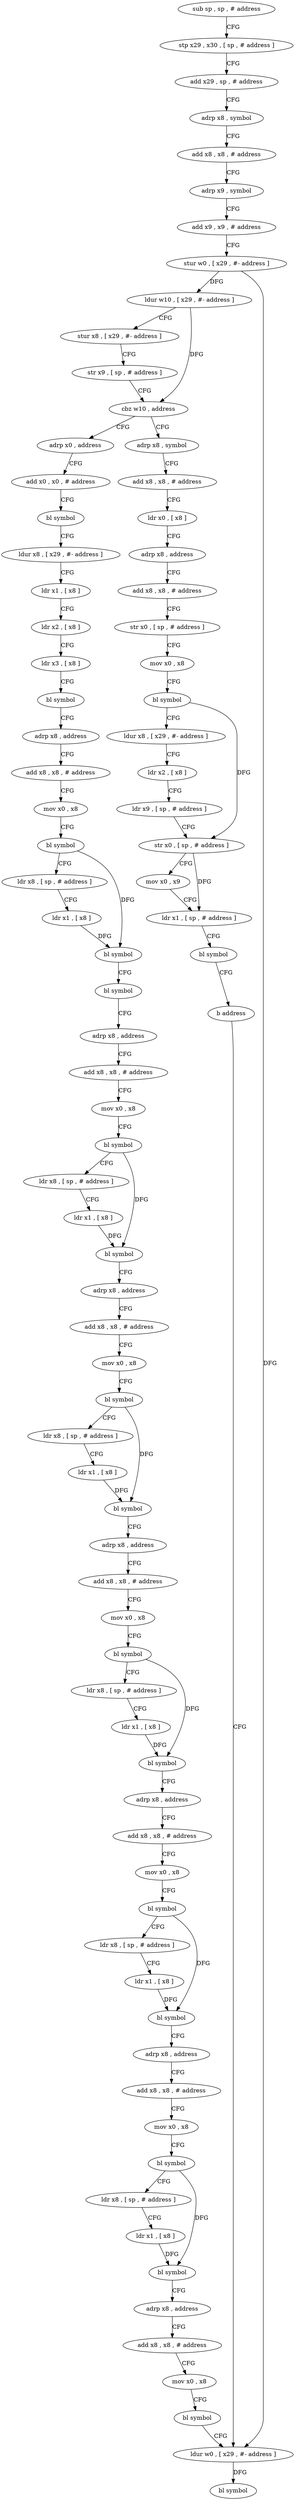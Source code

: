 digraph "func" {
"4200252" [label = "sub sp , sp , # address" ]
"4200256" [label = "stp x29 , x30 , [ sp , # address ]" ]
"4200260" [label = "add x29 , sp , # address" ]
"4200264" [label = "adrp x8 , symbol" ]
"4200268" [label = "add x8 , x8 , # address" ]
"4200272" [label = "adrp x9 , symbol" ]
"4200276" [label = "add x9 , x9 , # address" ]
"4200280" [label = "stur w0 , [ x29 , #- address ]" ]
"4200284" [label = "ldur w10 , [ x29 , #- address ]" ]
"4200288" [label = "stur x8 , [ x29 , #- address ]" ]
"4200292" [label = "str x9 , [ sp , # address ]" ]
"4200296" [label = "cbz w10 , address" ]
"4200364" [label = "adrp x0 , address" ]
"4200300" [label = "adrp x8 , symbol" ]
"4200368" [label = "add x0 , x0 , # address" ]
"4200372" [label = "bl symbol" ]
"4200376" [label = "ldur x8 , [ x29 , #- address ]" ]
"4200380" [label = "ldr x1 , [ x8 ]" ]
"4200384" [label = "ldr x2 , [ x8 ]" ]
"4200388" [label = "ldr x3 , [ x8 ]" ]
"4200392" [label = "bl symbol" ]
"4200396" [label = "adrp x8 , address" ]
"4200400" [label = "add x8 , x8 , # address" ]
"4200404" [label = "mov x0 , x8" ]
"4200408" [label = "bl symbol" ]
"4200412" [label = "ldr x8 , [ sp , # address ]" ]
"4200416" [label = "ldr x1 , [ x8 ]" ]
"4200420" [label = "bl symbol" ]
"4200424" [label = "bl symbol" ]
"4200428" [label = "adrp x8 , address" ]
"4200432" [label = "add x8 , x8 , # address" ]
"4200436" [label = "mov x0 , x8" ]
"4200440" [label = "bl symbol" ]
"4200444" [label = "ldr x8 , [ sp , # address ]" ]
"4200448" [label = "ldr x1 , [ x8 ]" ]
"4200452" [label = "bl symbol" ]
"4200456" [label = "adrp x8 , address" ]
"4200460" [label = "add x8 , x8 , # address" ]
"4200464" [label = "mov x0 , x8" ]
"4200468" [label = "bl symbol" ]
"4200472" [label = "ldr x8 , [ sp , # address ]" ]
"4200476" [label = "ldr x1 , [ x8 ]" ]
"4200480" [label = "bl symbol" ]
"4200484" [label = "adrp x8 , address" ]
"4200488" [label = "add x8 , x8 , # address" ]
"4200492" [label = "mov x0 , x8" ]
"4200496" [label = "bl symbol" ]
"4200500" [label = "ldr x8 , [ sp , # address ]" ]
"4200504" [label = "ldr x1 , [ x8 ]" ]
"4200508" [label = "bl symbol" ]
"4200512" [label = "adrp x8 , address" ]
"4200516" [label = "add x8 , x8 , # address" ]
"4200520" [label = "mov x0 , x8" ]
"4200524" [label = "bl symbol" ]
"4200528" [label = "ldr x8 , [ sp , # address ]" ]
"4200532" [label = "ldr x1 , [ x8 ]" ]
"4200536" [label = "bl symbol" ]
"4200540" [label = "adrp x8 , address" ]
"4200544" [label = "add x8 , x8 , # address" ]
"4200548" [label = "mov x0 , x8" ]
"4200552" [label = "bl symbol" ]
"4200556" [label = "ldr x8 , [ sp , # address ]" ]
"4200560" [label = "ldr x1 , [ x8 ]" ]
"4200564" [label = "bl symbol" ]
"4200568" [label = "adrp x8 , address" ]
"4200572" [label = "add x8 , x8 , # address" ]
"4200576" [label = "mov x0 , x8" ]
"4200580" [label = "bl symbol" ]
"4200584" [label = "ldur w0 , [ x29 , #- address ]" ]
"4200304" [label = "add x8 , x8 , # address" ]
"4200308" [label = "ldr x0 , [ x8 ]" ]
"4200312" [label = "adrp x8 , address" ]
"4200316" [label = "add x8 , x8 , # address" ]
"4200320" [label = "str x0 , [ sp , # address ]" ]
"4200324" [label = "mov x0 , x8" ]
"4200328" [label = "bl symbol" ]
"4200332" [label = "ldur x8 , [ x29 , #- address ]" ]
"4200336" [label = "ldr x2 , [ x8 ]" ]
"4200340" [label = "ldr x9 , [ sp , # address ]" ]
"4200344" [label = "str x0 , [ sp , # address ]" ]
"4200348" [label = "mov x0 , x9" ]
"4200352" [label = "ldr x1 , [ sp , # address ]" ]
"4200356" [label = "bl symbol" ]
"4200360" [label = "b address" ]
"4200588" [label = "bl symbol" ]
"4200252" -> "4200256" [ label = "CFG" ]
"4200256" -> "4200260" [ label = "CFG" ]
"4200260" -> "4200264" [ label = "CFG" ]
"4200264" -> "4200268" [ label = "CFG" ]
"4200268" -> "4200272" [ label = "CFG" ]
"4200272" -> "4200276" [ label = "CFG" ]
"4200276" -> "4200280" [ label = "CFG" ]
"4200280" -> "4200284" [ label = "DFG" ]
"4200280" -> "4200584" [ label = "DFG" ]
"4200284" -> "4200288" [ label = "CFG" ]
"4200284" -> "4200296" [ label = "DFG" ]
"4200288" -> "4200292" [ label = "CFG" ]
"4200292" -> "4200296" [ label = "CFG" ]
"4200296" -> "4200364" [ label = "CFG" ]
"4200296" -> "4200300" [ label = "CFG" ]
"4200364" -> "4200368" [ label = "CFG" ]
"4200300" -> "4200304" [ label = "CFG" ]
"4200368" -> "4200372" [ label = "CFG" ]
"4200372" -> "4200376" [ label = "CFG" ]
"4200376" -> "4200380" [ label = "CFG" ]
"4200380" -> "4200384" [ label = "CFG" ]
"4200384" -> "4200388" [ label = "CFG" ]
"4200388" -> "4200392" [ label = "CFG" ]
"4200392" -> "4200396" [ label = "CFG" ]
"4200396" -> "4200400" [ label = "CFG" ]
"4200400" -> "4200404" [ label = "CFG" ]
"4200404" -> "4200408" [ label = "CFG" ]
"4200408" -> "4200412" [ label = "CFG" ]
"4200408" -> "4200420" [ label = "DFG" ]
"4200412" -> "4200416" [ label = "CFG" ]
"4200416" -> "4200420" [ label = "DFG" ]
"4200420" -> "4200424" [ label = "CFG" ]
"4200424" -> "4200428" [ label = "CFG" ]
"4200428" -> "4200432" [ label = "CFG" ]
"4200432" -> "4200436" [ label = "CFG" ]
"4200436" -> "4200440" [ label = "CFG" ]
"4200440" -> "4200444" [ label = "CFG" ]
"4200440" -> "4200452" [ label = "DFG" ]
"4200444" -> "4200448" [ label = "CFG" ]
"4200448" -> "4200452" [ label = "DFG" ]
"4200452" -> "4200456" [ label = "CFG" ]
"4200456" -> "4200460" [ label = "CFG" ]
"4200460" -> "4200464" [ label = "CFG" ]
"4200464" -> "4200468" [ label = "CFG" ]
"4200468" -> "4200472" [ label = "CFG" ]
"4200468" -> "4200480" [ label = "DFG" ]
"4200472" -> "4200476" [ label = "CFG" ]
"4200476" -> "4200480" [ label = "DFG" ]
"4200480" -> "4200484" [ label = "CFG" ]
"4200484" -> "4200488" [ label = "CFG" ]
"4200488" -> "4200492" [ label = "CFG" ]
"4200492" -> "4200496" [ label = "CFG" ]
"4200496" -> "4200500" [ label = "CFG" ]
"4200496" -> "4200508" [ label = "DFG" ]
"4200500" -> "4200504" [ label = "CFG" ]
"4200504" -> "4200508" [ label = "DFG" ]
"4200508" -> "4200512" [ label = "CFG" ]
"4200512" -> "4200516" [ label = "CFG" ]
"4200516" -> "4200520" [ label = "CFG" ]
"4200520" -> "4200524" [ label = "CFG" ]
"4200524" -> "4200528" [ label = "CFG" ]
"4200524" -> "4200536" [ label = "DFG" ]
"4200528" -> "4200532" [ label = "CFG" ]
"4200532" -> "4200536" [ label = "DFG" ]
"4200536" -> "4200540" [ label = "CFG" ]
"4200540" -> "4200544" [ label = "CFG" ]
"4200544" -> "4200548" [ label = "CFG" ]
"4200548" -> "4200552" [ label = "CFG" ]
"4200552" -> "4200556" [ label = "CFG" ]
"4200552" -> "4200564" [ label = "DFG" ]
"4200556" -> "4200560" [ label = "CFG" ]
"4200560" -> "4200564" [ label = "DFG" ]
"4200564" -> "4200568" [ label = "CFG" ]
"4200568" -> "4200572" [ label = "CFG" ]
"4200572" -> "4200576" [ label = "CFG" ]
"4200576" -> "4200580" [ label = "CFG" ]
"4200580" -> "4200584" [ label = "CFG" ]
"4200584" -> "4200588" [ label = "DFG" ]
"4200304" -> "4200308" [ label = "CFG" ]
"4200308" -> "4200312" [ label = "CFG" ]
"4200312" -> "4200316" [ label = "CFG" ]
"4200316" -> "4200320" [ label = "CFG" ]
"4200320" -> "4200324" [ label = "CFG" ]
"4200324" -> "4200328" [ label = "CFG" ]
"4200328" -> "4200332" [ label = "CFG" ]
"4200328" -> "4200344" [ label = "DFG" ]
"4200332" -> "4200336" [ label = "CFG" ]
"4200336" -> "4200340" [ label = "CFG" ]
"4200340" -> "4200344" [ label = "CFG" ]
"4200344" -> "4200348" [ label = "CFG" ]
"4200344" -> "4200352" [ label = "DFG" ]
"4200348" -> "4200352" [ label = "CFG" ]
"4200352" -> "4200356" [ label = "CFG" ]
"4200356" -> "4200360" [ label = "CFG" ]
"4200360" -> "4200584" [ label = "CFG" ]
}
